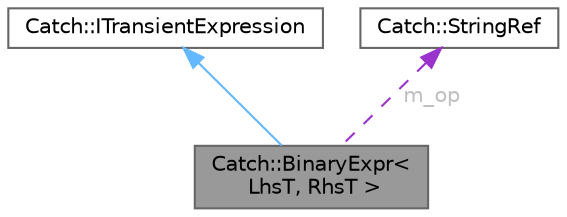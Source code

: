 digraph "Catch::BinaryExpr&lt; LhsT, RhsT &gt;"
{
 // LATEX_PDF_SIZE
  bgcolor="transparent";
  edge [fontname=Helvetica,fontsize=10,labelfontname=Helvetica,labelfontsize=10];
  node [fontname=Helvetica,fontsize=10,shape=box,height=0.2,width=0.4];
  Node1 [id="Node000001",label="Catch::BinaryExpr\<\l LhsT, RhsT \>",height=0.2,width=0.4,color="gray40", fillcolor="grey60", style="filled", fontcolor="black",tooltip=" "];
  Node2 -> Node1 [id="edge3_Node000001_Node000002",dir="back",color="steelblue1",style="solid",tooltip=" "];
  Node2 [id="Node000002",label="Catch::ITransientExpression",height=0.2,width=0.4,color="gray40", fillcolor="white", style="filled",URL="$struct_catch_1_1_i_transient_expression.html",tooltip=" "];
  Node3 -> Node1 [id="edge4_Node000001_Node000003",dir="back",color="darkorchid3",style="dashed",tooltip=" ",label=" m_op",fontcolor="grey" ];
  Node3 [id="Node000003",label="Catch::StringRef",height=0.2,width=0.4,color="gray40", fillcolor="white", style="filled",URL="$class_catch_1_1_string_ref.html",tooltip=" "];
}
